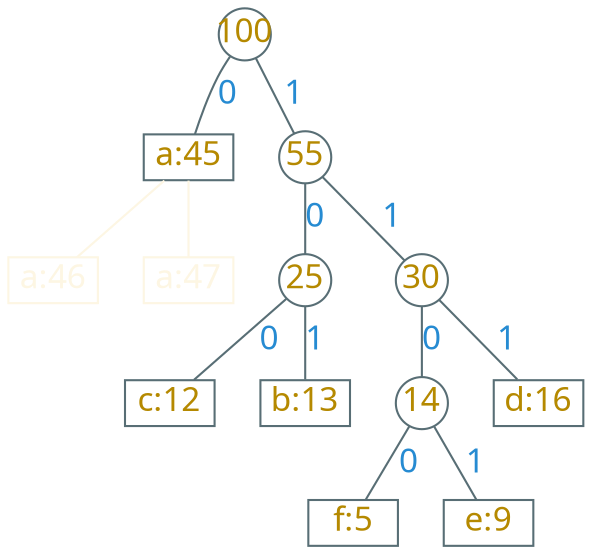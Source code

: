 digraph g {
    bgcolor=transparent
    rankdir=TB
    graph [ranksep=0.2, nodesep=0.3]
    node [shape=circle, fixedsize=true, width=0.35, color="#586e75", fontcolor="#b58900", fontsize=16, fontname="LXGWWenKai"]
    edge [arrowhead=none, color="#586e75", fontcolor="#268bd2", fontsize=16, fontname="LXGWWenKai"]
    
    100

    node [shape=box, width=0.6, height=0.3]

    100 -> "a:45" [label="0"]

    node [shape=circle, width=0.35]

    100 -> 55 [label="1"]
    55 -> 25 [label="0"]
    55 -> 30 [label="1"]
    30 -> 14 [label="0"]

    node [shape=box, width=0.6, height=0.3]

    25 -> "c:12" [label="0"]
    25 -> "b:13" [label="1"]
    30 -> "d:16" [label="1"]
    14 -> "f:5" [label="0"]
    14 -> "e:9" [label="1"]

    node [color="#fdf6e3", fontcolor="#fdf6e3"]
    edge [color="#fdf6e3"]

    "a:45" -> "a:46"
    "a:45" -> "a:47"
}